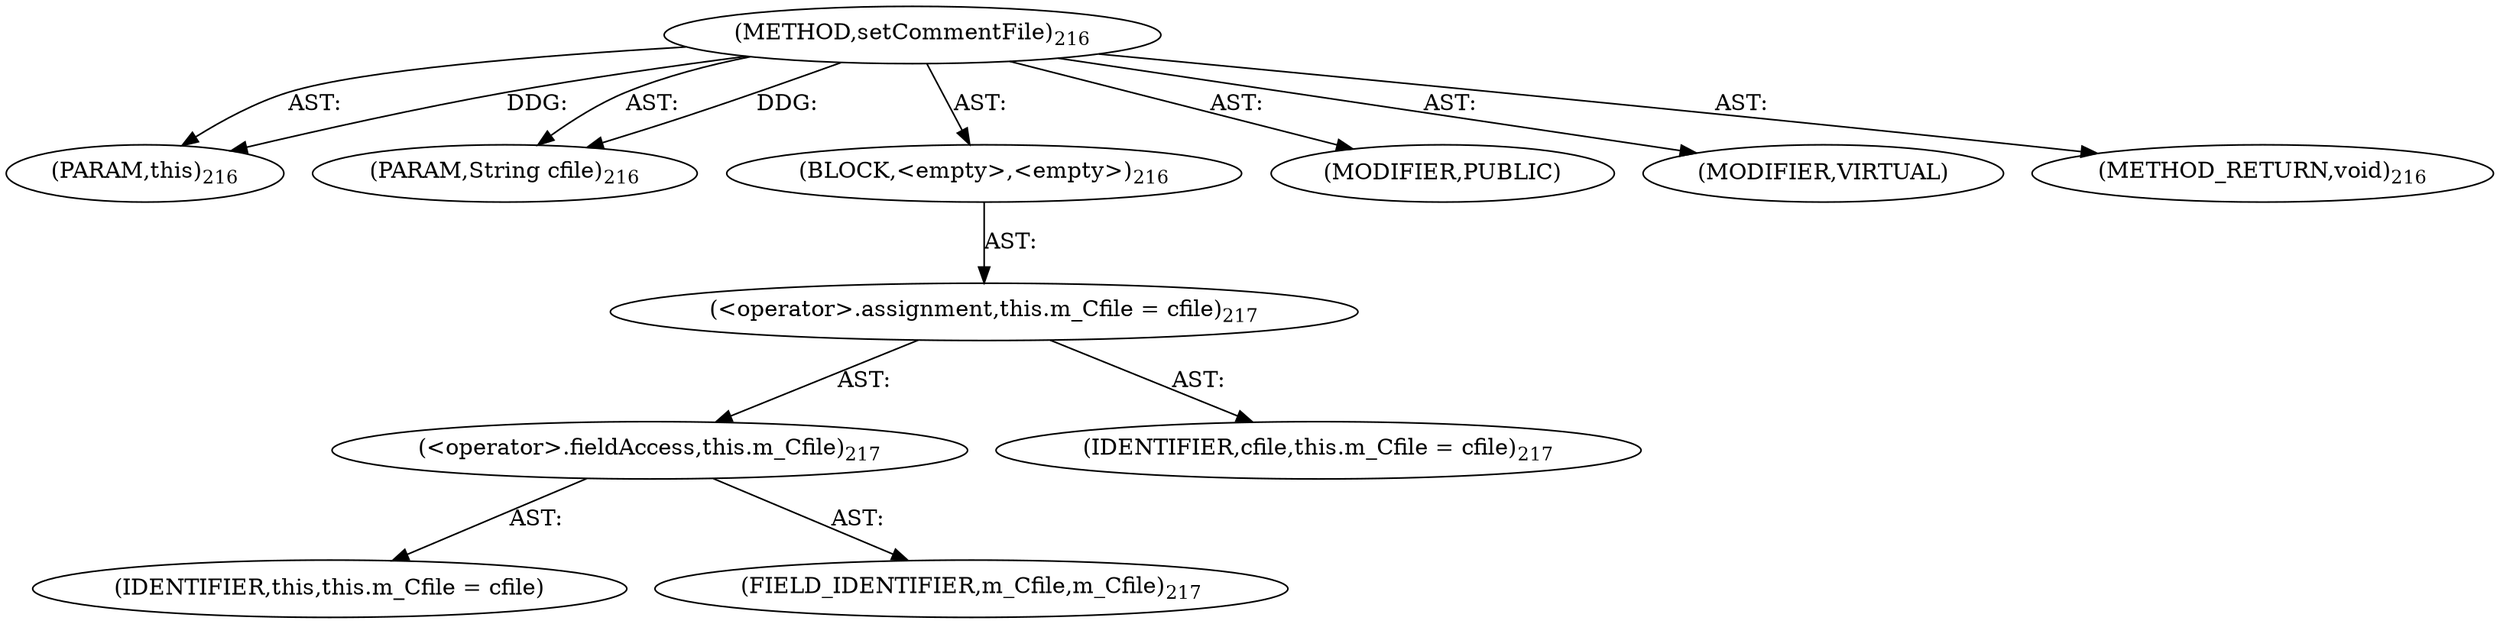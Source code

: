 digraph "setCommentFile" {  
"111669149700" [label = <(METHOD,setCommentFile)<SUB>216</SUB>> ]
"115964117000" [label = <(PARAM,this)<SUB>216</SUB>> ]
"115964117001" [label = <(PARAM,String cfile)<SUB>216</SUB>> ]
"25769803791" [label = <(BLOCK,&lt;empty&gt;,&lt;empty&gt;)<SUB>216</SUB>> ]
"30064771130" [label = <(&lt;operator&gt;.assignment,this.m_Cfile = cfile)<SUB>217</SUB>> ]
"30064771131" [label = <(&lt;operator&gt;.fieldAccess,this.m_Cfile)<SUB>217</SUB>> ]
"68719476786" [label = <(IDENTIFIER,this,this.m_Cfile = cfile)> ]
"55834574855" [label = <(FIELD_IDENTIFIER,m_Cfile,m_Cfile)<SUB>217</SUB>> ]
"68719476787" [label = <(IDENTIFIER,cfile,this.m_Cfile = cfile)<SUB>217</SUB>> ]
"133143986190" [label = <(MODIFIER,PUBLIC)> ]
"133143986191" [label = <(MODIFIER,VIRTUAL)> ]
"128849018884" [label = <(METHOD_RETURN,void)<SUB>216</SUB>> ]
  "111669149700" -> "115964117000"  [ label = "AST: "] 
  "111669149700" -> "115964117001"  [ label = "AST: "] 
  "111669149700" -> "25769803791"  [ label = "AST: "] 
  "111669149700" -> "133143986190"  [ label = "AST: "] 
  "111669149700" -> "133143986191"  [ label = "AST: "] 
  "111669149700" -> "128849018884"  [ label = "AST: "] 
  "25769803791" -> "30064771130"  [ label = "AST: "] 
  "30064771130" -> "30064771131"  [ label = "AST: "] 
  "30064771130" -> "68719476787"  [ label = "AST: "] 
  "30064771131" -> "68719476786"  [ label = "AST: "] 
  "30064771131" -> "55834574855"  [ label = "AST: "] 
  "111669149700" -> "115964117000"  [ label = "DDG: "] 
  "111669149700" -> "115964117001"  [ label = "DDG: "] 
}
